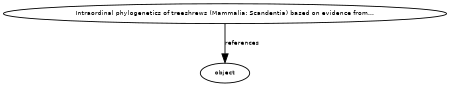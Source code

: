 digraph G {
size="3,3";
node [fontsize=7, fontname="Helvetica"];
edge [fontsize=7, fontname="Helvetica"];
node0 [label="object", width=0.27433100247,height=0.27433100247];
node1 [label="Intraordinal phylogenetics of treeshrews (Mammalia: Scandentia) based on evidence from...", width=0.27433100247,height=0.27433100247];
node1 -> node0 [label="references"];
}

